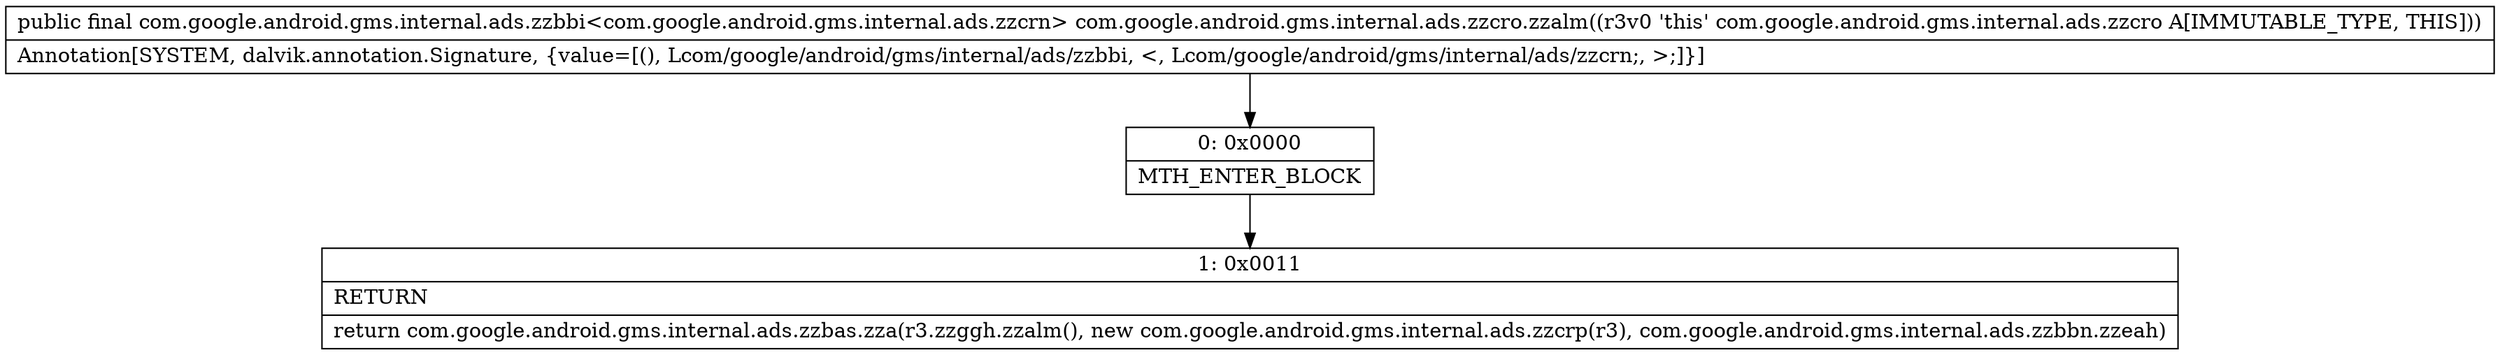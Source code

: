digraph "CFG forcom.google.android.gms.internal.ads.zzcro.zzalm()Lcom\/google\/android\/gms\/internal\/ads\/zzbbi;" {
Node_0 [shape=record,label="{0\:\ 0x0000|MTH_ENTER_BLOCK\l}"];
Node_1 [shape=record,label="{1\:\ 0x0011|RETURN\l|return com.google.android.gms.internal.ads.zzbas.zza(r3.zzggh.zzalm(), new com.google.android.gms.internal.ads.zzcrp(r3), com.google.android.gms.internal.ads.zzbbn.zzeah)\l}"];
MethodNode[shape=record,label="{public final com.google.android.gms.internal.ads.zzbbi\<com.google.android.gms.internal.ads.zzcrn\> com.google.android.gms.internal.ads.zzcro.zzalm((r3v0 'this' com.google.android.gms.internal.ads.zzcro A[IMMUTABLE_TYPE, THIS]))  | Annotation[SYSTEM, dalvik.annotation.Signature, \{value=[(), Lcom\/google\/android\/gms\/internal\/ads\/zzbbi, \<, Lcom\/google\/android\/gms\/internal\/ads\/zzcrn;, \>;]\}]\l}"];
MethodNode -> Node_0;
Node_0 -> Node_1;
}

